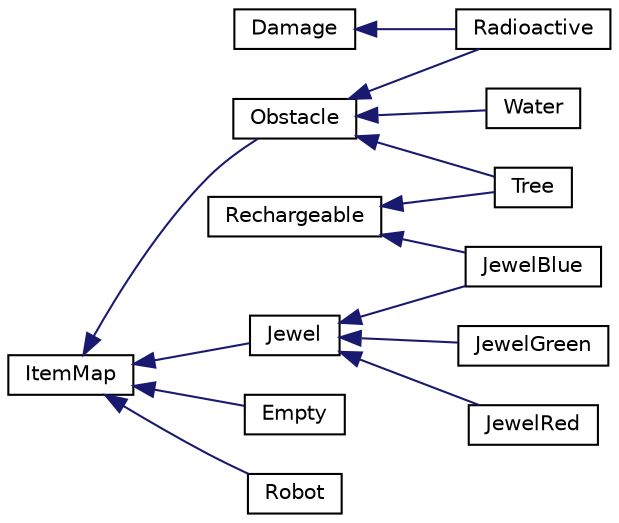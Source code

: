 digraph "Graphical Class Hierarchy"
{
 // LATEX_PDF_SIZE
  edge [fontname="Helvetica",fontsize="10",labelfontname="Helvetica",labelfontsize="10"];
  node [fontname="Helvetica",fontsize="10",shape=record];
  rankdir="LR";
  Node0 [label="Damage",height=0.2,width=0.4,color="black", fillcolor="white", style="filled",URL="$interface_damage.html",tooltip=" "];
  Node0 -> Node1 [dir="back",color="midnightblue",fontsize="10",style="solid",fontname="Helvetica"];
  Node1 [label="Radioactive",height=0.2,width=0.4,color="black", fillcolor="white", style="filled",URL="$class_radioactive.html",tooltip=" "];
  Node7 [label="ItemMap",height=0.2,width=0.4,color="black", fillcolor="white", style="filled",URL="$class_item_map.html",tooltip=" "];
  Node7 -> Node8 [dir="back",color="midnightblue",fontsize="10",style="solid",fontname="Helvetica"];
  Node8 [label="Empty",height=0.2,width=0.4,color="black", fillcolor="white", style="filled",URL="$class_empty.html",tooltip=" "];
  Node7 -> Node9 [dir="back",color="midnightblue",fontsize="10",style="solid",fontname="Helvetica"];
  Node9 [label="Jewel",height=0.2,width=0.4,color="black", fillcolor="white", style="filled",URL="$class_jewel.html",tooltip=" "];
  Node9 -> Node10 [dir="back",color="midnightblue",fontsize="10",style="solid",fontname="Helvetica"];
  Node10 [label="JewelBlue",height=0.2,width=0.4,color="black", fillcolor="white", style="filled",URL="$class_jewel_blue.html",tooltip=" "];
  Node9 -> Node11 [dir="back",color="midnightblue",fontsize="10",style="solid",fontname="Helvetica"];
  Node11 [label="JewelGreen",height=0.2,width=0.4,color="black", fillcolor="white", style="filled",URL="$class_jewel_green.html",tooltip=" "];
  Node9 -> Node12 [dir="back",color="midnightblue",fontsize="10",style="solid",fontname="Helvetica"];
  Node12 [label="JewelRed",height=0.2,width=0.4,color="black", fillcolor="white", style="filled",URL="$class_jewel_red.html",tooltip=" "];
  Node7 -> Node13 [dir="back",color="midnightblue",fontsize="10",style="solid",fontname="Helvetica"];
  Node13 [label="Obstacle",height=0.2,width=0.4,color="black", fillcolor="white", style="filled",URL="$class_obstacle.html",tooltip=" "];
  Node13 -> Node1 [dir="back",color="midnightblue",fontsize="10",style="solid",fontname="Helvetica"];
  Node13 -> Node14 [dir="back",color="midnightblue",fontsize="10",style="solid",fontname="Helvetica"];
  Node14 [label="Tree",height=0.2,width=0.4,color="black", fillcolor="white", style="filled",URL="$class_tree.html",tooltip=" "];
  Node13 -> Node15 [dir="back",color="midnightblue",fontsize="10",style="solid",fontname="Helvetica"];
  Node15 [label="Water",height=0.2,width=0.4,color="black", fillcolor="white", style="filled",URL="$class_water.html",tooltip=" "];
  Node7 -> Node16 [dir="back",color="midnightblue",fontsize="10",style="solid",fontname="Helvetica"];
  Node16 [label="Robot",height=0.2,width=0.4,color="black", fillcolor="white", style="filled",URL="$class_robot.html",tooltip=" "];
  Node19 [label="Rechargeable",height=0.2,width=0.4,color="black", fillcolor="white", style="filled",URL="$interface_rechargeable.html",tooltip=" "];
  Node19 -> Node10 [dir="back",color="midnightblue",fontsize="10",style="solid",fontname="Helvetica"];
  Node19 -> Node14 [dir="back",color="midnightblue",fontsize="10",style="solid",fontname="Helvetica"];
}
